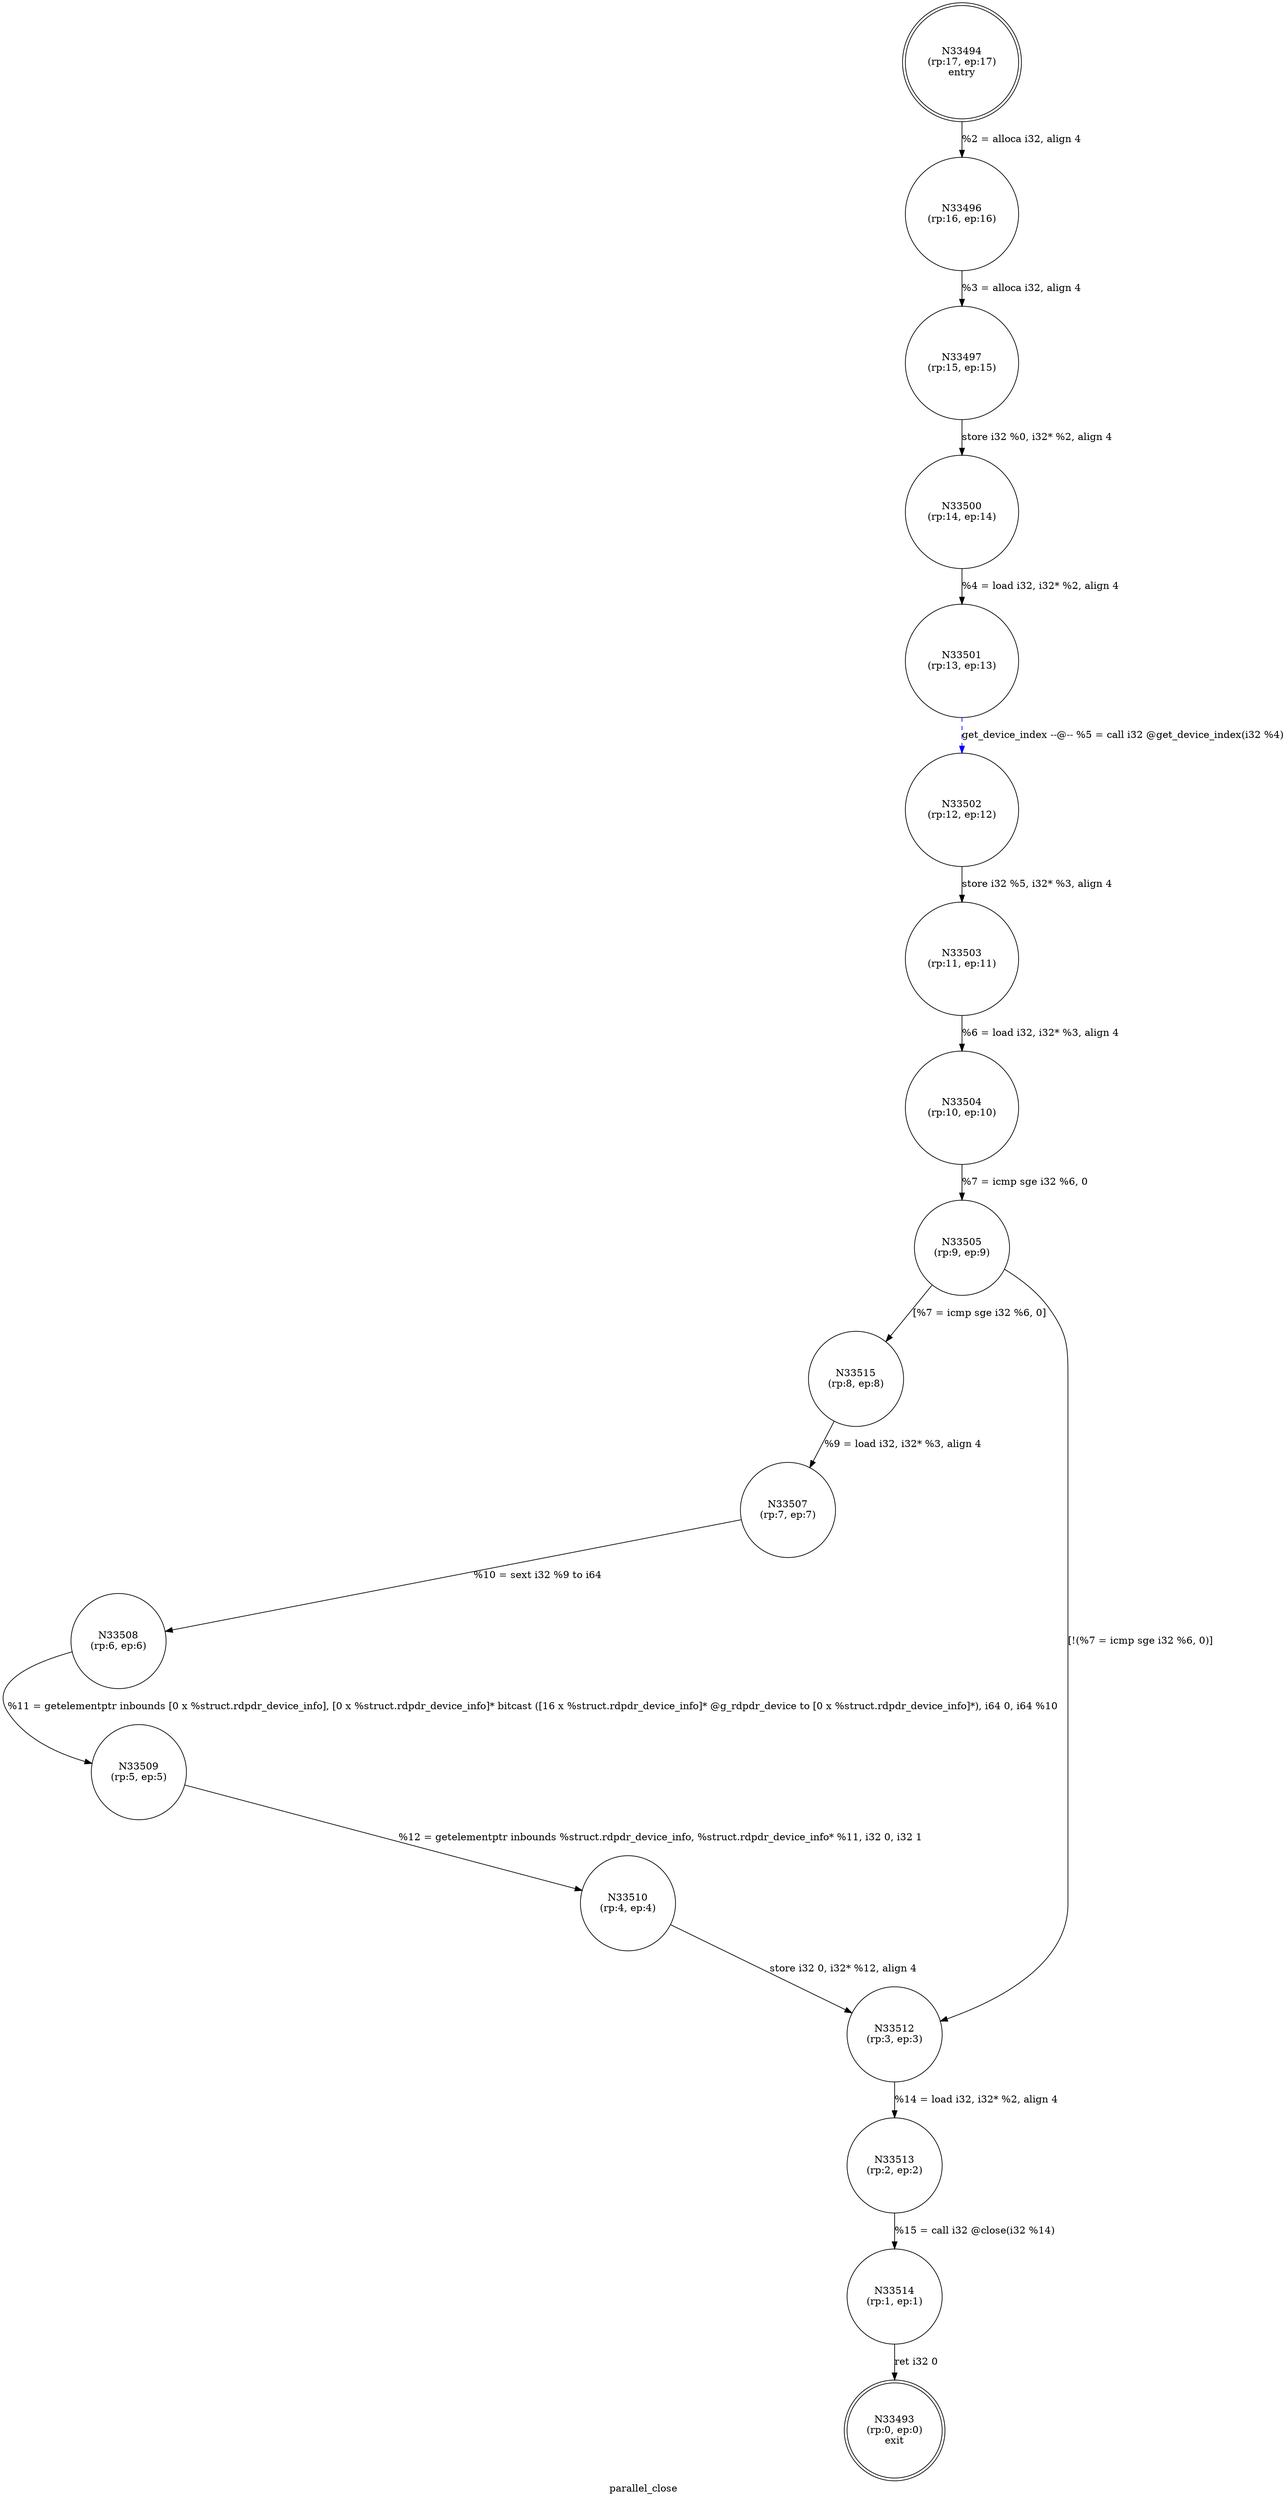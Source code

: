 digraph parallel_close {
label="parallel_close"
33493 [label="N33493\n(rp:0, ep:0)\nexit", shape="doublecircle"]
33494 [label="N33494\n(rp:17, ep:17)\nentry", shape="doublecircle"]
33494 -> 33496 [label="%2 = alloca i32, align 4"]
33496 [label="N33496\n(rp:16, ep:16)", shape="circle"]
33496 -> 33497 [label="%3 = alloca i32, align 4"]
33497 [label="N33497\n(rp:15, ep:15)", shape="circle"]
33497 -> 33500 [label="store i32 %0, i32* %2, align 4"]
33500 [label="N33500\n(rp:14, ep:14)", shape="circle"]
33500 -> 33501 [label="%4 = load i32, i32* %2, align 4"]
33501 [label="N33501\n(rp:13, ep:13)", shape="circle"]
33501 -> 33502 [label="get_device_index --@-- %5 = call i32 @get_device_index(i32 %4)", style="dashed", color="blue"]
33502 [label="N33502\n(rp:12, ep:12)", shape="circle"]
33502 -> 33503 [label="store i32 %5, i32* %3, align 4"]
33503 [label="N33503\n(rp:11, ep:11)", shape="circle"]
33503 -> 33504 [label="%6 = load i32, i32* %3, align 4"]
33504 [label="N33504\n(rp:10, ep:10)", shape="circle"]
33504 -> 33505 [label="%7 = icmp sge i32 %6, 0"]
33505 [label="N33505\n(rp:9, ep:9)", shape="circle"]
33505 -> 33515 [label="[%7 = icmp sge i32 %6, 0]"]
33505 -> 33512 [label="[!(%7 = icmp sge i32 %6, 0)]"]
33507 [label="N33507\n(rp:7, ep:7)", shape="circle"]
33507 -> 33508 [label="%10 = sext i32 %9 to i64"]
33508 [label="N33508\n(rp:6, ep:6)", shape="circle"]
33508 -> 33509 [label="%11 = getelementptr inbounds [0 x %struct.rdpdr_device_info], [0 x %struct.rdpdr_device_info]* bitcast ([16 x %struct.rdpdr_device_info]* @g_rdpdr_device to [0 x %struct.rdpdr_device_info]*), i64 0, i64 %10"]
33509 [label="N33509\n(rp:5, ep:5)", shape="circle"]
33509 -> 33510 [label="%12 = getelementptr inbounds %struct.rdpdr_device_info, %struct.rdpdr_device_info* %11, i32 0, i32 1"]
33510 [label="N33510\n(rp:4, ep:4)", shape="circle"]
33510 -> 33512 [label="store i32 0, i32* %12, align 4"]
33512 [label="N33512\n(rp:3, ep:3)", shape="circle"]
33512 -> 33513 [label="%14 = load i32, i32* %2, align 4"]
33513 [label="N33513\n(rp:2, ep:2)", shape="circle"]
33513 -> 33514 [label="%15 = call i32 @close(i32 %14)"]
33514 [label="N33514\n(rp:1, ep:1)", shape="circle"]
33514 -> 33493 [label="ret i32 0"]
33515 [label="N33515\n(rp:8, ep:8)", shape="circle"]
33515 -> 33507 [label="%9 = load i32, i32* %3, align 4"]
}

